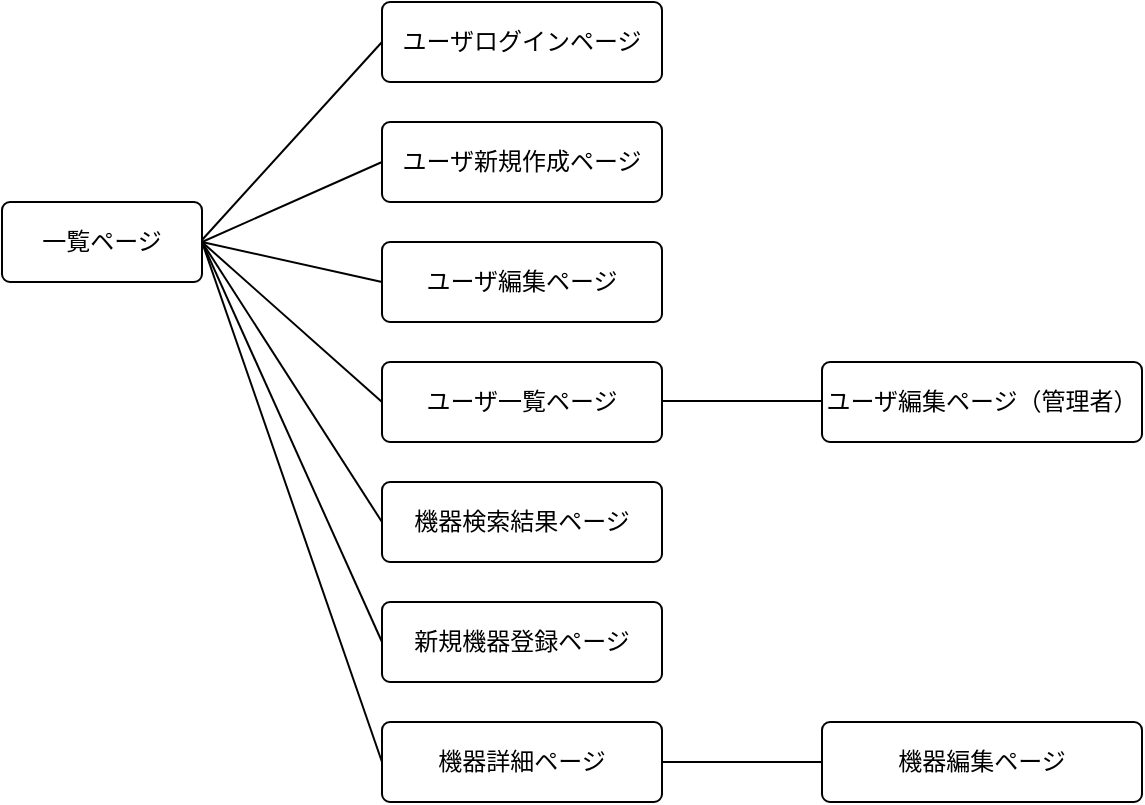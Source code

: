 <mxfile>
    <diagram id="V7IS4aVzwkW_L9E0Ihe4" name="ページ1">
        <mxGraphModel dx="1096" dy="809" grid="1" gridSize="10" guides="1" tooltips="1" connect="1" arrows="1" fold="1" page="1" pageScale="1" pageWidth="827" pageHeight="1169" math="0" shadow="0">
            <root>
                <mxCell id="0"/>
                <mxCell id="1" parent="0"/>
                <mxCell id="75" value="一覧ページ" style="rounded=1;arcSize=10;whiteSpace=wrap;html=1;align=center;" vertex="1" parent="1">
                    <mxGeometry x="70" y="160" width="100" height="40" as="geometry"/>
                </mxCell>
                <mxCell id="76" value="ユーザログインページ" style="rounded=1;arcSize=10;whiteSpace=wrap;html=1;align=center;" vertex="1" parent="1">
                    <mxGeometry x="260" y="60" width="140" height="40" as="geometry"/>
                </mxCell>
                <mxCell id="77" value="ユーザ新規作成ページ" style="rounded=1;arcSize=10;whiteSpace=wrap;html=1;align=center;" vertex="1" parent="1">
                    <mxGeometry x="260" y="120" width="140" height="40" as="geometry"/>
                </mxCell>
                <mxCell id="78" value="ユーザ編集ページ" style="rounded=1;arcSize=10;whiteSpace=wrap;html=1;align=center;" vertex="1" parent="1">
                    <mxGeometry x="260" y="180" width="140" height="40" as="geometry"/>
                </mxCell>
                <mxCell id="79" value="ユーザ一覧ページ" style="rounded=1;arcSize=10;whiteSpace=wrap;html=1;align=center;" vertex="1" parent="1">
                    <mxGeometry x="260" y="240" width="140" height="40" as="geometry"/>
                </mxCell>
                <mxCell id="80" value="機器検索結果ページ" style="rounded=1;arcSize=10;whiteSpace=wrap;html=1;align=center;" vertex="1" parent="1">
                    <mxGeometry x="260" y="300" width="140" height="40" as="geometry"/>
                </mxCell>
                <mxCell id="81" value="新規機器登録ページ" style="rounded=1;arcSize=10;whiteSpace=wrap;html=1;align=center;" vertex="1" parent="1">
                    <mxGeometry x="260" y="360" width="140" height="40" as="geometry"/>
                </mxCell>
                <mxCell id="82" value="機器詳細ページ" style="rounded=1;arcSize=10;whiteSpace=wrap;html=1;align=center;" vertex="1" parent="1">
                    <mxGeometry x="260" y="420" width="140" height="40" as="geometry"/>
                </mxCell>
                <mxCell id="83" value="ユーザ編集ページ（管理者）" style="rounded=1;arcSize=10;whiteSpace=wrap;html=1;align=center;" vertex="1" parent="1">
                    <mxGeometry x="480" y="240" width="160" height="40" as="geometry"/>
                </mxCell>
                <mxCell id="84" value="機器編集ページ" style="rounded=1;arcSize=10;whiteSpace=wrap;html=1;align=center;" vertex="1" parent="1">
                    <mxGeometry x="480" y="420" width="160" height="40" as="geometry"/>
                </mxCell>
                <mxCell id="98" value="" style="endArrow=none;html=1;rounded=0;entryX=0;entryY=0.5;entryDx=0;entryDy=0;" edge="1" parent="1" target="76">
                    <mxGeometry relative="1" as="geometry">
                        <mxPoint x="170" y="179" as="sourcePoint"/>
                        <mxPoint x="330" y="179" as="targetPoint"/>
                    </mxGeometry>
                </mxCell>
                <mxCell id="99" value="" style="endArrow=none;html=1;rounded=0;entryX=0;entryY=0.5;entryDx=0;entryDy=0;" edge="1" parent="1" target="77">
                    <mxGeometry relative="1" as="geometry">
                        <mxPoint x="170" y="180" as="sourcePoint"/>
                        <mxPoint x="270" y="90" as="targetPoint"/>
                    </mxGeometry>
                </mxCell>
                <mxCell id="100" value="" style="endArrow=none;html=1;rounded=0;entryX=0;entryY=0.5;entryDx=0;entryDy=0;exitX=1;exitY=0.5;exitDx=0;exitDy=0;" edge="1" parent="1" source="75" target="78">
                    <mxGeometry relative="1" as="geometry">
                        <mxPoint x="180" y="190" as="sourcePoint"/>
                        <mxPoint x="270" y="150" as="targetPoint"/>
                    </mxGeometry>
                </mxCell>
                <mxCell id="101" value="" style="endArrow=none;html=1;rounded=0;entryX=0;entryY=0.5;entryDx=0;entryDy=0;" edge="1" parent="1" target="79">
                    <mxGeometry relative="1" as="geometry">
                        <mxPoint x="170" y="180" as="sourcePoint"/>
                        <mxPoint x="270" y="210" as="targetPoint"/>
                    </mxGeometry>
                </mxCell>
                <mxCell id="102" value="" style="endArrow=none;html=1;rounded=0;exitX=1;exitY=0.5;exitDx=0;exitDy=0;entryX=0;entryY=0.5;entryDx=0;entryDy=0;" edge="1" parent="1" source="75" target="80">
                    <mxGeometry relative="1" as="geometry">
                        <mxPoint x="160" y="220" as="sourcePoint"/>
                        <mxPoint x="250" y="300" as="targetPoint"/>
                    </mxGeometry>
                </mxCell>
                <mxCell id="103" value="" style="endArrow=none;html=1;rounded=0;exitX=1;exitY=0.5;exitDx=0;exitDy=0;entryX=0;entryY=0.5;entryDx=0;entryDy=0;" edge="1" parent="1" source="75" target="81">
                    <mxGeometry relative="1" as="geometry">
                        <mxPoint x="150" y="220" as="sourcePoint"/>
                        <mxPoint x="240" y="360" as="targetPoint"/>
                    </mxGeometry>
                </mxCell>
                <mxCell id="104" value="" style="endArrow=none;html=1;rounded=0;exitX=1;exitY=0.5;exitDx=0;exitDy=0;entryX=0;entryY=0.5;entryDx=0;entryDy=0;" edge="1" parent="1" source="75" target="82">
                    <mxGeometry relative="1" as="geometry">
                        <mxPoint x="160" y="200" as="sourcePoint"/>
                        <mxPoint x="250" y="400" as="targetPoint"/>
                    </mxGeometry>
                </mxCell>
                <mxCell id="105" value="" style="endArrow=none;html=1;rounded=0;exitX=1;exitY=0.5;exitDx=0;exitDy=0;entryX=0;entryY=0.5;entryDx=0;entryDy=0;" edge="1" parent="1" target="84">
                    <mxGeometry relative="1" as="geometry">
                        <mxPoint x="400" y="440" as="sourcePoint"/>
                        <mxPoint x="490" y="700" as="targetPoint"/>
                    </mxGeometry>
                </mxCell>
                <mxCell id="106" value="" style="endArrow=none;html=1;rounded=0;exitX=1;exitY=0.5;exitDx=0;exitDy=0;entryX=0;entryY=0.5;entryDx=0;entryDy=0;" edge="1" parent="1">
                    <mxGeometry relative="1" as="geometry">
                        <mxPoint x="400" y="259.5" as="sourcePoint"/>
                        <mxPoint x="480" y="259.5" as="targetPoint"/>
                    </mxGeometry>
                </mxCell>
            </root>
        </mxGraphModel>
    </diagram>
</mxfile>